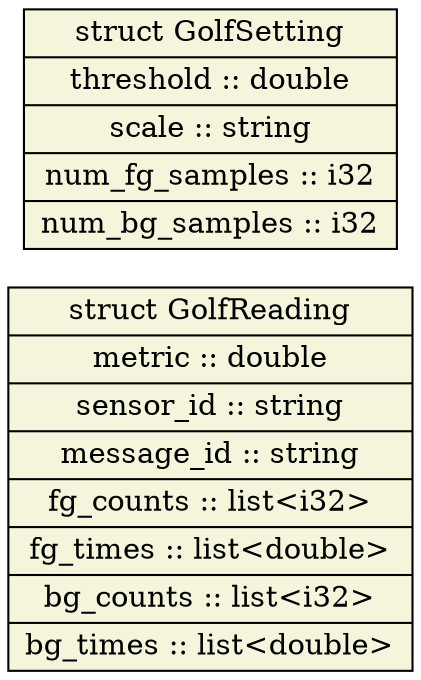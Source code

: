 digraph "golf_algorithm" {
node [style=filled, shape=record];
edge [arrowsize=0.5];
rankdir=LR
node [fillcolor=beige];
GolfReading [label="struct GolfReading|<field_metric>metric :: double|<field_sensor_id>sensor_id :: string|<field_message_id>message_id :: string|<field_fg_counts>fg_counts :: list\<i32\>|<field_fg_times>fg_times :: list\<double\>|<field_bg_counts>bg_counts :: list\<i32\>|<field_bg_times>bg_times :: list\<double\>"];
node [fillcolor=beige];
GolfSetting [label="struct GolfSetting|<field_threshold>threshold :: double|<field_scale>scale :: string|<field_num_fg_samples>num_fg_samples :: i32|<field_num_bg_samples>num_bg_samples :: i32"];
}
